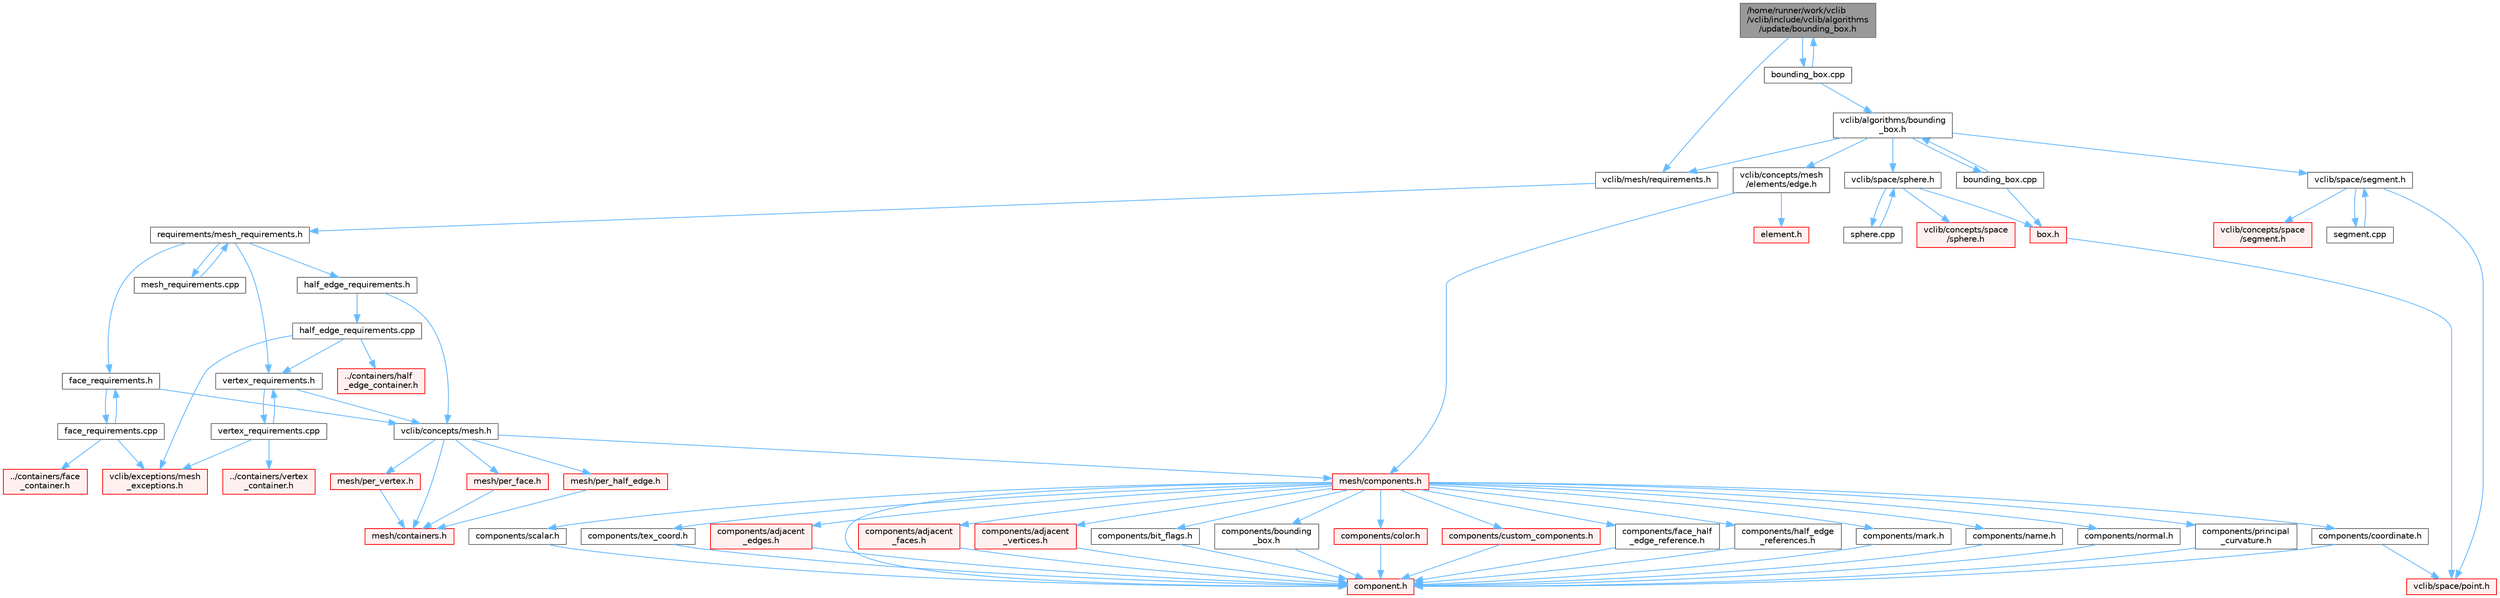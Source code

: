 digraph "/home/runner/work/vclib/vclib/include/vclib/algorithms/update/bounding_box.h"
{
 // LATEX_PDF_SIZE
  bgcolor="transparent";
  edge [fontname=Helvetica,fontsize=10,labelfontname=Helvetica,labelfontsize=10];
  node [fontname=Helvetica,fontsize=10,shape=box,height=0.2,width=0.4];
  Node1 [label="/home/runner/work/vclib\l/vclib/include/vclib/algorithms\l/update/bounding_box.h",height=0.2,width=0.4,color="gray40", fillcolor="grey60", style="filled", fontcolor="black",tooltip=" "];
  Node1 -> Node2 [color="steelblue1",style="solid"];
  Node2 [label="vclib/mesh/requirements.h",height=0.2,width=0.4,color="grey40", fillcolor="white", style="filled",URL="$requirements_8h.html",tooltip=" "];
  Node2 -> Node3 [color="steelblue1",style="solid"];
  Node3 [label="requirements/mesh_requirements.h",height=0.2,width=0.4,color="grey40", fillcolor="white", style="filled",URL="$mesh__requirements_8h.html",tooltip=" "];
  Node3 -> Node4 [color="steelblue1",style="solid"];
  Node4 [label="half_edge_requirements.h",height=0.2,width=0.4,color="grey40", fillcolor="white", style="filled",URL="$half__edge__requirements_8h.html",tooltip=" "];
  Node4 -> Node5 [color="steelblue1",style="solid"];
  Node5 [label="vclib/concepts/mesh.h",height=0.2,width=0.4,color="grey40", fillcolor="white", style="filled",URL="$concepts_2mesh_8h.html",tooltip=" "];
  Node5 -> Node6 [color="steelblue1",style="solid"];
  Node6 [label="mesh/components.h",height=0.2,width=0.4,color="red", fillcolor="#FFF0F0", style="filled",URL="$concepts_2mesh_2components_8h.html",tooltip=" "];
  Node6 -> Node7 [color="steelblue1",style="solid"];
  Node7 [label="components/adjacent\l_edges.h",height=0.2,width=0.4,color="red", fillcolor="#FFF0F0", style="filled",URL="$concepts_2mesh_2components_2adjacent__edges_8h.html",tooltip=" "];
  Node7 -> Node9 [color="steelblue1",style="solid"];
  Node9 [label="component.h",height=0.2,width=0.4,color="red", fillcolor="#FFF0F0", style="filled",URL="$component_8h.html",tooltip=" "];
  Node6 -> Node21 [color="steelblue1",style="solid"];
  Node21 [label="components/adjacent\l_faces.h",height=0.2,width=0.4,color="red", fillcolor="#FFF0F0", style="filled",URL="$concepts_2mesh_2components_2adjacent__faces_8h.html",tooltip=" "];
  Node21 -> Node9 [color="steelblue1",style="solid"];
  Node6 -> Node22 [color="steelblue1",style="solid"];
  Node22 [label="components/adjacent\l_vertices.h",height=0.2,width=0.4,color="red", fillcolor="#FFF0F0", style="filled",URL="$concepts_2mesh_2components_2adjacent__vertices_8h.html",tooltip=" "];
  Node22 -> Node9 [color="steelblue1",style="solid"];
  Node6 -> Node23 [color="steelblue1",style="solid"];
  Node23 [label="components/bit_flags.h",height=0.2,width=0.4,color="grey40", fillcolor="white", style="filled",URL="$concepts_2mesh_2components_2bit__flags_8h.html",tooltip=" "];
  Node23 -> Node9 [color="steelblue1",style="solid"];
  Node6 -> Node24 [color="steelblue1",style="solid"];
  Node24 [label="components/bounding\l_box.h",height=0.2,width=0.4,color="grey40", fillcolor="white", style="filled",URL="$concepts_2mesh_2components_2bounding__box_8h.html",tooltip=" "];
  Node24 -> Node9 [color="steelblue1",style="solid"];
  Node6 -> Node25 [color="steelblue1",style="solid"];
  Node25 [label="components/color.h",height=0.2,width=0.4,color="red", fillcolor="#FFF0F0", style="filled",URL="$concepts_2mesh_2components_2color_8h.html",tooltip=" "];
  Node25 -> Node9 [color="steelblue1",style="solid"];
  Node6 -> Node9 [color="steelblue1",style="solid"];
  Node6 -> Node42 [color="steelblue1",style="solid"];
  Node42 [label="components/coordinate.h",height=0.2,width=0.4,color="grey40", fillcolor="white", style="filled",URL="$concepts_2mesh_2components_2coordinate_8h.html",tooltip=" "];
  Node42 -> Node9 [color="steelblue1",style="solid"];
  Node42 -> Node43 [color="steelblue1",style="solid"];
  Node43 [label="vclib/space/point.h",height=0.2,width=0.4,color="red", fillcolor="#FFF0F0", style="filled",URL="$space_2point_8h.html",tooltip=" "];
  Node6 -> Node47 [color="steelblue1",style="solid"];
  Node47 [label="components/custom_components.h",height=0.2,width=0.4,color="red", fillcolor="#FFF0F0", style="filled",URL="$concepts_2mesh_2components_2custom__components_8h.html",tooltip=" "];
  Node47 -> Node9 [color="steelblue1",style="solid"];
  Node6 -> Node49 [color="steelblue1",style="solid"];
  Node49 [label="components/face_half\l_edge_reference.h",height=0.2,width=0.4,color="grey40", fillcolor="white", style="filled",URL="$concepts_2mesh_2components_2face__half__edge__reference_8h.html",tooltip=" "];
  Node49 -> Node9 [color="steelblue1",style="solid"];
  Node6 -> Node50 [color="steelblue1",style="solid"];
  Node50 [label="components/half_edge\l_references.h",height=0.2,width=0.4,color="grey40", fillcolor="white", style="filled",URL="$concepts_2mesh_2components_2half__edge__references_8h.html",tooltip=" "];
  Node50 -> Node9 [color="steelblue1",style="solid"];
  Node6 -> Node51 [color="steelblue1",style="solid"];
  Node51 [label="components/mark.h",height=0.2,width=0.4,color="grey40", fillcolor="white", style="filled",URL="$concepts_2mesh_2components_2mark_8h.html",tooltip=" "];
  Node51 -> Node9 [color="steelblue1",style="solid"];
  Node6 -> Node52 [color="steelblue1",style="solid"];
  Node52 [label="components/name.h",height=0.2,width=0.4,color="grey40", fillcolor="white", style="filled",URL="$concepts_2mesh_2components_2name_8h.html",tooltip=" "];
  Node52 -> Node9 [color="steelblue1",style="solid"];
  Node6 -> Node53 [color="steelblue1",style="solid"];
  Node53 [label="components/normal.h",height=0.2,width=0.4,color="grey40", fillcolor="white", style="filled",URL="$concepts_2mesh_2components_2normal_8h.html",tooltip=" "];
  Node53 -> Node9 [color="steelblue1",style="solid"];
  Node6 -> Node54 [color="steelblue1",style="solid"];
  Node54 [label="components/principal\l_curvature.h",height=0.2,width=0.4,color="grey40", fillcolor="white", style="filled",URL="$concepts_2mesh_2components_2principal__curvature_8h.html",tooltip=" "];
  Node54 -> Node9 [color="steelblue1",style="solid"];
  Node6 -> Node55 [color="steelblue1",style="solid"];
  Node55 [label="components/scalar.h",height=0.2,width=0.4,color="grey40", fillcolor="white", style="filled",URL="$concepts_2mesh_2components_2scalar_8h.html",tooltip=" "];
  Node55 -> Node9 [color="steelblue1",style="solid"];
  Node6 -> Node56 [color="steelblue1",style="solid"];
  Node56 [label="components/tex_coord.h",height=0.2,width=0.4,color="grey40", fillcolor="white", style="filled",URL="$concepts_2mesh_2components_2tex__coord_8h.html",tooltip=" "];
  Node56 -> Node9 [color="steelblue1",style="solid"];
  Node5 -> Node63 [color="steelblue1",style="solid"];
  Node63 [label="mesh/containers.h",height=0.2,width=0.4,color="red", fillcolor="#FFF0F0", style="filled",URL="$concepts_2mesh_2containers_8h.html",tooltip=" "];
  Node5 -> Node64 [color="steelblue1",style="solid"];
  Node64 [label="mesh/per_face.h",height=0.2,width=0.4,color="red", fillcolor="#FFF0F0", style="filled",URL="$per__face_8h.html",tooltip=" "];
  Node64 -> Node63 [color="steelblue1",style="solid"];
  Node5 -> Node67 [color="steelblue1",style="solid"];
  Node67 [label="mesh/per_half_edge.h",height=0.2,width=0.4,color="red", fillcolor="#FFF0F0", style="filled",URL="$per__half__edge_8h.html",tooltip=" "];
  Node67 -> Node63 [color="steelblue1",style="solid"];
  Node5 -> Node69 [color="steelblue1",style="solid"];
  Node69 [label="mesh/per_vertex.h",height=0.2,width=0.4,color="red", fillcolor="#FFF0F0", style="filled",URL="$per__vertex_8h.html",tooltip=" "];
  Node69 -> Node63 [color="steelblue1",style="solid"];
  Node4 -> Node71 [color="steelblue1",style="solid"];
  Node71 [label="half_edge_requirements.cpp",height=0.2,width=0.4,color="grey40", fillcolor="white", style="filled",URL="$half__edge__requirements_8cpp.html",tooltip=" "];
  Node71 -> Node72 [color="steelblue1",style="solid"];
  Node72 [label="vertex_requirements.h",height=0.2,width=0.4,color="grey40", fillcolor="white", style="filled",URL="$vertex__requirements_8h.html",tooltip=" "];
  Node72 -> Node5 [color="steelblue1",style="solid"];
  Node72 -> Node73 [color="steelblue1",style="solid"];
  Node73 [label="vertex_requirements.cpp",height=0.2,width=0.4,color="grey40", fillcolor="white", style="filled",URL="$vertex__requirements_8cpp.html",tooltip=" "];
  Node73 -> Node72 [color="steelblue1",style="solid"];
  Node73 -> Node74 [color="steelblue1",style="solid"];
  Node74 [label="vclib/exceptions/mesh\l_exceptions.h",height=0.2,width=0.4,color="red", fillcolor="#FFF0F0", style="filled",URL="$mesh__exceptions_8h.html",tooltip=" "];
  Node73 -> Node76 [color="steelblue1",style="solid"];
  Node76 [label="../containers/vertex\l_container.h",height=0.2,width=0.4,color="red", fillcolor="#FFF0F0", style="filled",URL="$vertex__container_8h.html",tooltip=" "];
  Node71 -> Node74 [color="steelblue1",style="solid"];
  Node71 -> Node146 [color="steelblue1",style="solid"];
  Node146 [label="../containers/half\l_edge_container.h",height=0.2,width=0.4,color="red", fillcolor="#FFF0F0", style="filled",URL="$half__edge__container_8h.html",tooltip=" "];
  Node3 -> Node153 [color="steelblue1",style="solid"];
  Node153 [label="face_requirements.h",height=0.2,width=0.4,color="grey40", fillcolor="white", style="filled",URL="$face__requirements_8h.html",tooltip=" "];
  Node153 -> Node5 [color="steelblue1",style="solid"];
  Node153 -> Node154 [color="steelblue1",style="solid"];
  Node154 [label="face_requirements.cpp",height=0.2,width=0.4,color="grey40", fillcolor="white", style="filled",URL="$face__requirements_8cpp.html",tooltip=" "];
  Node154 -> Node153 [color="steelblue1",style="solid"];
  Node154 -> Node74 [color="steelblue1",style="solid"];
  Node154 -> Node155 [color="steelblue1",style="solid"];
  Node155 [label="../containers/face\l_container.h",height=0.2,width=0.4,color="red", fillcolor="#FFF0F0", style="filled",URL="$face__container_8h.html",tooltip=" "];
  Node3 -> Node72 [color="steelblue1",style="solid"];
  Node3 -> Node178 [color="steelblue1",style="solid"];
  Node178 [label="mesh_requirements.cpp",height=0.2,width=0.4,color="grey40", fillcolor="white", style="filled",URL="$mesh__requirements_8cpp.html",tooltip=" "];
  Node178 -> Node3 [color="steelblue1",style="solid"];
  Node1 -> Node179 [color="steelblue1",style="solid"];
  Node179 [label="bounding_box.cpp",height=0.2,width=0.4,color="grey40", fillcolor="white", style="filled",URL="$algorithms_2update_2bounding__box_8cpp.html",tooltip=" "];
  Node179 -> Node1 [color="steelblue1",style="solid"];
  Node179 -> Node180 [color="steelblue1",style="solid"];
  Node180 [label="vclib/algorithms/bounding\l_box.h",height=0.2,width=0.4,color="grey40", fillcolor="white", style="filled",URL="$algorithms_2bounding__box_8h.html",tooltip=" "];
  Node180 -> Node181 [color="steelblue1",style="solid"];
  Node181 [label="vclib/concepts/mesh\l/elements/edge.h",height=0.2,width=0.4,color="grey40", fillcolor="white", style="filled",URL="$concepts_2mesh_2elements_2edge_8h.html",tooltip=" "];
  Node181 -> Node6 [color="steelblue1",style="solid"];
  Node181 -> Node66 [color="steelblue1",style="solid"];
  Node66 [label="element.h",height=0.2,width=0.4,color="red", fillcolor="#FFF0F0", style="filled",URL="$concepts_2mesh_2elements_2element_8h.html",tooltip=" "];
  Node180 -> Node2 [color="steelblue1",style="solid"];
  Node180 -> Node182 [color="steelblue1",style="solid"];
  Node182 [label="vclib/space/segment.h",height=0.2,width=0.4,color="grey40", fillcolor="white", style="filled",URL="$space_2segment_8h.html",tooltip=" "];
  Node182 -> Node183 [color="steelblue1",style="solid"];
  Node183 [label="vclib/concepts/space\l/segment.h",height=0.2,width=0.4,color="red", fillcolor="#FFF0F0", style="filled",URL="$concepts_2space_2segment_8h.html",tooltip=" "];
  Node182 -> Node43 [color="steelblue1",style="solid"];
  Node182 -> Node184 [color="steelblue1",style="solid"];
  Node184 [label="segment.cpp",height=0.2,width=0.4,color="grey40", fillcolor="white", style="filled",URL="$segment_8cpp.html",tooltip=" "];
  Node184 -> Node182 [color="steelblue1",style="solid"];
  Node180 -> Node185 [color="steelblue1",style="solid"];
  Node185 [label="vclib/space/sphere.h",height=0.2,width=0.4,color="grey40", fillcolor="white", style="filled",URL="$space_2sphere_8h.html",tooltip=" "];
  Node185 -> Node186 [color="steelblue1",style="solid"];
  Node186 [label="vclib/concepts/space\l/sphere.h",height=0.2,width=0.4,color="red", fillcolor="#FFF0F0", style="filled",URL="$concepts_2space_2sphere_8h.html",tooltip=" "];
  Node185 -> Node187 [color="steelblue1",style="solid"];
  Node187 [label="box.h",height=0.2,width=0.4,color="red", fillcolor="#FFF0F0", style="filled",URL="$space_2box_8h.html",tooltip=" "];
  Node187 -> Node43 [color="steelblue1",style="solid"];
  Node185 -> Node192 [color="steelblue1",style="solid"];
  Node192 [label="sphere.cpp",height=0.2,width=0.4,color="grey40", fillcolor="white", style="filled",URL="$space_2sphere_8cpp.html",tooltip=" "];
  Node192 -> Node185 [color="steelblue1",style="solid"];
  Node180 -> Node193 [color="steelblue1",style="solid"];
  Node193 [label="bounding_box.cpp",height=0.2,width=0.4,color="grey40", fillcolor="white", style="filled",URL="$algorithms_2bounding__box_8cpp.html",tooltip=" "];
  Node193 -> Node180 [color="steelblue1",style="solid"];
  Node193 -> Node187 [color="steelblue1",style="solid"];
}
